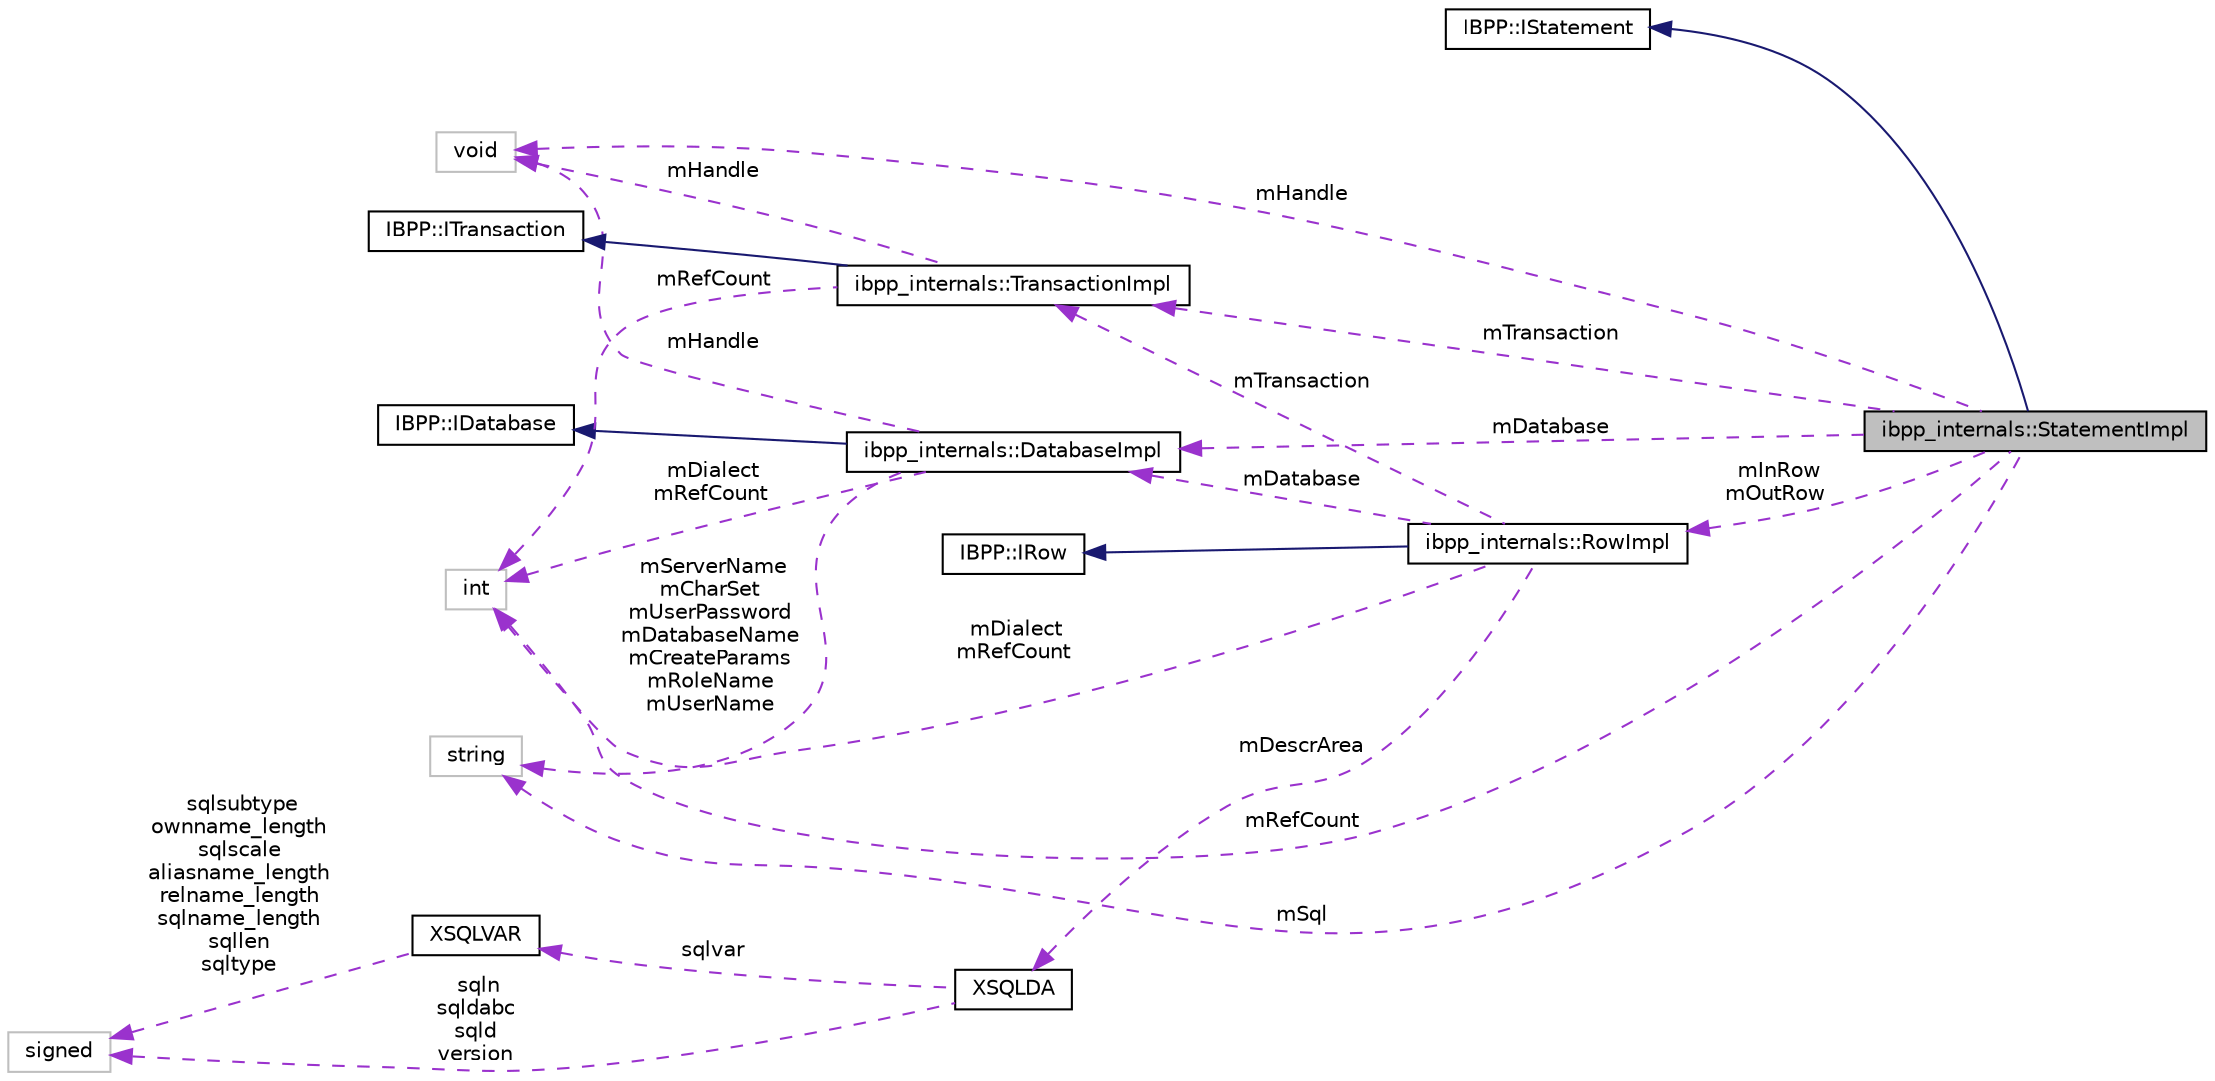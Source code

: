 digraph "ibpp_internals::StatementImpl"
{
 // LATEX_PDF_SIZE
  edge [fontname="Helvetica",fontsize="10",labelfontname="Helvetica",labelfontsize="10"];
  node [fontname="Helvetica",fontsize="10",shape=record];
  rankdir="LR";
  Node1 [label="ibpp_internals::StatementImpl",height=0.2,width=0.4,color="black", fillcolor="grey75", style="filled", fontcolor="black",tooltip=" "];
  Node2 -> Node1 [dir="back",color="midnightblue",fontsize="10",style="solid",fontname="Helvetica"];
  Node2 [label="IBPP::IStatement",height=0.2,width=0.4,color="black", fillcolor="white", style="filled",URL="$classIBPP_1_1IStatement.html",tooltip=" "];
  Node3 -> Node1 [dir="back",color="darkorchid3",fontsize="10",style="dashed",label=" mInRow\nmOutRow" ,fontname="Helvetica"];
  Node3 [label="ibpp_internals::RowImpl",height=0.2,width=0.4,color="black", fillcolor="white", style="filled",URL="$classibpp__internals_1_1RowImpl.html",tooltip=" "];
  Node4 -> Node3 [dir="back",color="midnightblue",fontsize="10",style="solid",fontname="Helvetica"];
  Node4 [label="IBPP::IRow",height=0.2,width=0.4,color="black", fillcolor="white", style="filled",URL="$classIBPP_1_1IRow.html",tooltip=" "];
  Node5 -> Node3 [dir="back",color="darkorchid3",fontsize="10",style="dashed",label=" mDatabase" ,fontname="Helvetica"];
  Node5 [label="ibpp_internals::DatabaseImpl",height=0.2,width=0.4,color="black", fillcolor="white", style="filled",URL="$classibpp__internals_1_1DatabaseImpl.html",tooltip=" "];
  Node6 -> Node5 [dir="back",color="midnightblue",fontsize="10",style="solid",fontname="Helvetica"];
  Node6 [label="IBPP::IDatabase",height=0.2,width=0.4,color="black", fillcolor="white", style="filled",URL="$classIBPP_1_1IDatabase.html",tooltip=" "];
  Node7 -> Node5 [dir="back",color="darkorchid3",fontsize="10",style="dashed",label=" mHandle" ,fontname="Helvetica"];
  Node7 [label="void",height=0.2,width=0.4,color="grey75", fillcolor="white", style="filled",tooltip=" "];
  Node8 -> Node5 [dir="back",color="darkorchid3",fontsize="10",style="dashed",label=" mDialect\nmRefCount" ,fontname="Helvetica"];
  Node8 [label="int",height=0.2,width=0.4,color="grey75", fillcolor="white", style="filled",tooltip=" "];
  Node9 -> Node5 [dir="back",color="darkorchid3",fontsize="10",style="dashed",label=" mServerName\nmCharSet\nmUserPassword\nmDatabaseName\nmCreateParams\nmRoleName\nmUserName" ,fontname="Helvetica"];
  Node9 [label="string",height=0.2,width=0.4,color="grey75", fillcolor="white", style="filled",tooltip=" "];
  Node10 -> Node3 [dir="back",color="darkorchid3",fontsize="10",style="dashed",label=" mDescrArea" ,fontname="Helvetica"];
  Node10 [label="XSQLDA",height=0.2,width=0.4,color="black", fillcolor="white", style="filled",URL="$structXSQLDA.html",tooltip=" "];
  Node11 -> Node10 [dir="back",color="darkorchid3",fontsize="10",style="dashed",label=" sqlvar" ,fontname="Helvetica"];
  Node11 [label="XSQLVAR",height=0.2,width=0.4,color="black", fillcolor="white", style="filled",URL="$structXSQLVAR.html",tooltip=" "];
  Node12 -> Node11 [dir="back",color="darkorchid3",fontsize="10",style="dashed",label=" sqlsubtype\nownname_length\nsqlscale\naliasname_length\nrelname_length\nsqlname_length\nsqllen\nsqltype" ,fontname="Helvetica"];
  Node12 [label="signed",height=0.2,width=0.4,color="grey75", fillcolor="white", style="filled",tooltip=" "];
  Node12 -> Node10 [dir="back",color="darkorchid3",fontsize="10",style="dashed",label=" sqln\nsqldabc\nsqld\nversion" ,fontname="Helvetica"];
  Node13 -> Node3 [dir="back",color="darkorchid3",fontsize="10",style="dashed",label=" mTransaction" ,fontname="Helvetica"];
  Node13 [label="ibpp_internals::TransactionImpl",height=0.2,width=0.4,color="black", fillcolor="white", style="filled",URL="$classibpp__internals_1_1TransactionImpl.html",tooltip=" "];
  Node14 -> Node13 [dir="back",color="midnightblue",fontsize="10",style="solid",fontname="Helvetica"];
  Node14 [label="IBPP::ITransaction",height=0.2,width=0.4,color="black", fillcolor="white", style="filled",URL="$classIBPP_1_1ITransaction.html",tooltip=" "];
  Node7 -> Node13 [dir="back",color="darkorchid3",fontsize="10",style="dashed",label=" mHandle" ,fontname="Helvetica"];
  Node8 -> Node13 [dir="back",color="darkorchid3",fontsize="10",style="dashed",label=" mRefCount" ,fontname="Helvetica"];
  Node8 -> Node3 [dir="back",color="darkorchid3",fontsize="10",style="dashed",label=" mDialect\nmRefCount" ,fontname="Helvetica"];
  Node5 -> Node1 [dir="back",color="darkorchid3",fontsize="10",style="dashed",label=" mDatabase" ,fontname="Helvetica"];
  Node13 -> Node1 [dir="back",color="darkorchid3",fontsize="10",style="dashed",label=" mTransaction" ,fontname="Helvetica"];
  Node7 -> Node1 [dir="back",color="darkorchid3",fontsize="10",style="dashed",label=" mHandle" ,fontname="Helvetica"];
  Node8 -> Node1 [dir="back",color="darkorchid3",fontsize="10",style="dashed",label=" mRefCount" ,fontname="Helvetica"];
  Node9 -> Node1 [dir="back",color="darkorchid3",fontsize="10",style="dashed",label=" mSql" ,fontname="Helvetica"];
}
